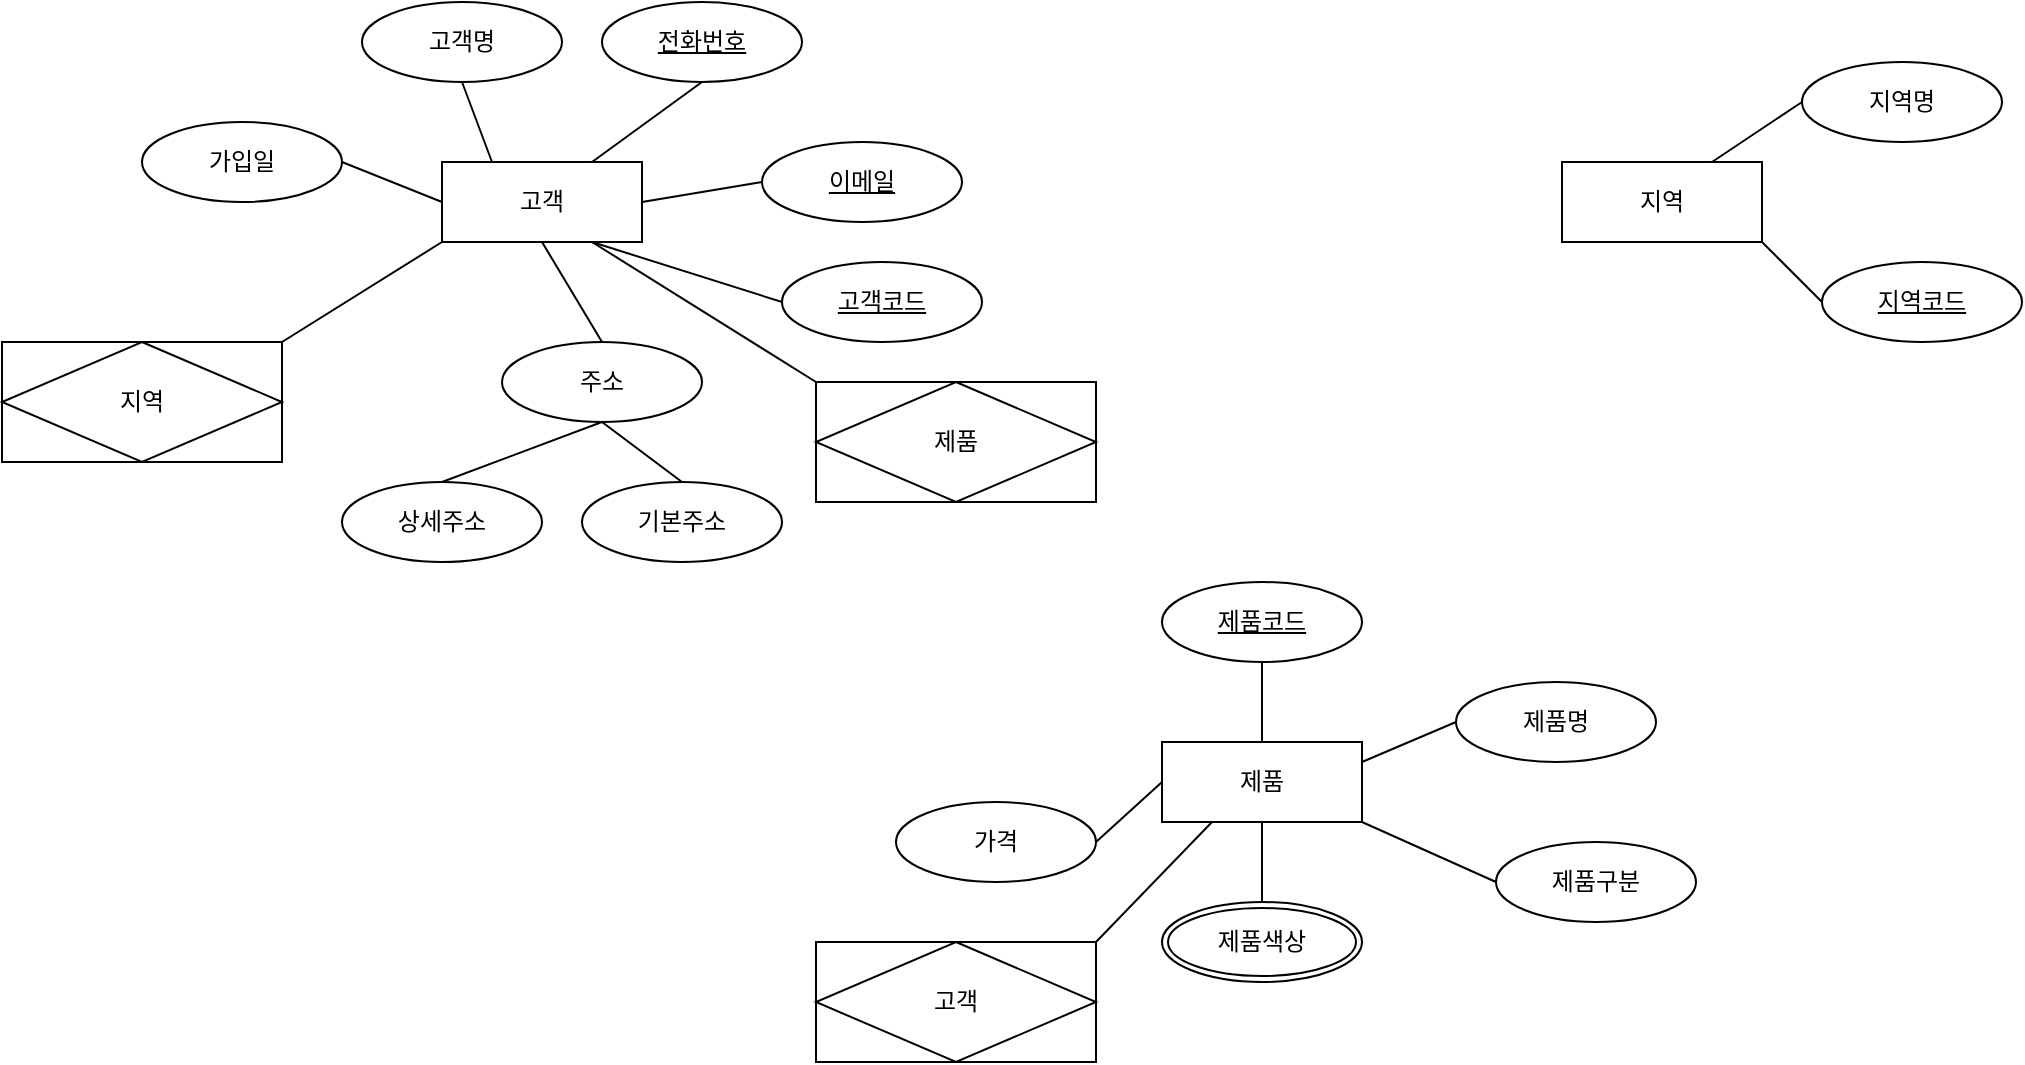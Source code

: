 <mxfile version="24.2.1" type="github">
  <diagram name="페이지-1" id="yWdQFHgo5pu_PBagp2mT">
    <mxGraphModel dx="1434" dy="746" grid="1" gridSize="10" guides="1" tooltips="1" connect="1" arrows="1" fold="1" page="1" pageScale="1" pageWidth="827" pageHeight="1169" math="0" shadow="0">
      <root>
        <mxCell id="0" />
        <mxCell id="1" parent="0" />
        <mxCell id="yfW7u3X2JtrVaQoR2vka-1" value="고객" style="whiteSpace=wrap;html=1;align=center;" vertex="1" parent="1">
          <mxGeometry x="320" y="320" width="100" height="40" as="geometry" />
        </mxCell>
        <mxCell id="yfW7u3X2JtrVaQoR2vka-2" value="고객명" style="ellipse;whiteSpace=wrap;html=1;align=center;" vertex="1" parent="1">
          <mxGeometry x="280" y="240" width="100" height="40" as="geometry" />
        </mxCell>
        <mxCell id="yfW7u3X2JtrVaQoR2vka-3" value="" style="endArrow=none;html=1;rounded=0;exitX=0.5;exitY=1;exitDx=0;exitDy=0;entryX=0.25;entryY=0;entryDx=0;entryDy=0;" edge="1" parent="1" source="yfW7u3X2JtrVaQoR2vka-2" target="yfW7u3X2JtrVaQoR2vka-1">
          <mxGeometry relative="1" as="geometry">
            <mxPoint x="330" y="380" as="sourcePoint" />
            <mxPoint x="490" y="380" as="targetPoint" />
          </mxGeometry>
        </mxCell>
        <mxCell id="yfW7u3X2JtrVaQoR2vka-5" value="전화번호" style="ellipse;whiteSpace=wrap;html=1;align=center;fontStyle=4;" vertex="1" parent="1">
          <mxGeometry x="400" y="240" width="100" height="40" as="geometry" />
        </mxCell>
        <mxCell id="yfW7u3X2JtrVaQoR2vka-6" value="" style="endArrow=none;html=1;rounded=0;exitX=0.5;exitY=1;exitDx=0;exitDy=0;entryX=0.75;entryY=0;entryDx=0;entryDy=0;" edge="1" parent="1" source="yfW7u3X2JtrVaQoR2vka-5" target="yfW7u3X2JtrVaQoR2vka-1">
          <mxGeometry relative="1" as="geometry">
            <mxPoint x="340" y="290" as="sourcePoint" />
            <mxPoint x="355" y="330" as="targetPoint" />
          </mxGeometry>
        </mxCell>
        <mxCell id="yfW7u3X2JtrVaQoR2vka-7" value="이메일" style="ellipse;whiteSpace=wrap;html=1;align=center;fontStyle=4;" vertex="1" parent="1">
          <mxGeometry x="480" y="310" width="100" height="40" as="geometry" />
        </mxCell>
        <mxCell id="yfW7u3X2JtrVaQoR2vka-8" value="" style="endArrow=none;html=1;rounded=0;entryX=0;entryY=0.5;entryDx=0;entryDy=0;exitX=1;exitY=0.5;exitDx=0;exitDy=0;" edge="1" parent="1" source="yfW7u3X2JtrVaQoR2vka-1" target="yfW7u3X2JtrVaQoR2vka-7">
          <mxGeometry relative="1" as="geometry">
            <mxPoint x="330" y="380" as="sourcePoint" />
            <mxPoint x="490" y="380" as="targetPoint" />
          </mxGeometry>
        </mxCell>
        <mxCell id="yfW7u3X2JtrVaQoR2vka-9" value="고객코드" style="ellipse;whiteSpace=wrap;html=1;align=center;fontStyle=4;" vertex="1" parent="1">
          <mxGeometry x="490" y="370" width="100" height="40" as="geometry" />
        </mxCell>
        <mxCell id="yfW7u3X2JtrVaQoR2vka-10" value="" style="endArrow=none;html=1;rounded=0;entryX=0;entryY=0.5;entryDx=0;entryDy=0;exitX=0.75;exitY=1;exitDx=0;exitDy=0;" edge="1" parent="1" target="yfW7u3X2JtrVaQoR2vka-9" source="yfW7u3X2JtrVaQoR2vka-1">
          <mxGeometry relative="1" as="geometry">
            <mxPoint x="400" y="410" as="sourcePoint" />
            <mxPoint x="470" y="450" as="targetPoint" />
          </mxGeometry>
        </mxCell>
        <mxCell id="yfW7u3X2JtrVaQoR2vka-11" value="주소" style="ellipse;whiteSpace=wrap;html=1;align=center;" vertex="1" parent="1">
          <mxGeometry x="350" y="410" width="100" height="40" as="geometry" />
        </mxCell>
        <mxCell id="yfW7u3X2JtrVaQoR2vka-12" value="" style="endArrow=none;html=1;rounded=0;exitX=0.5;exitY=1;exitDx=0;exitDy=0;entryX=0.5;entryY=0;entryDx=0;entryDy=0;" edge="1" parent="1" source="yfW7u3X2JtrVaQoR2vka-1" target="yfW7u3X2JtrVaQoR2vka-11">
          <mxGeometry relative="1" as="geometry">
            <mxPoint x="330" y="380" as="sourcePoint" />
            <mxPoint x="490" y="380" as="targetPoint" />
          </mxGeometry>
        </mxCell>
        <mxCell id="yfW7u3X2JtrVaQoR2vka-13" value="상세주소" style="ellipse;whiteSpace=wrap;html=1;align=center;" vertex="1" parent="1">
          <mxGeometry x="270" y="480" width="100" height="40" as="geometry" />
        </mxCell>
        <mxCell id="yfW7u3X2JtrVaQoR2vka-14" value="" style="endArrow=none;html=1;rounded=0;exitX=0.5;exitY=1;exitDx=0;exitDy=0;entryX=0.5;entryY=0;entryDx=0;entryDy=0;" edge="1" parent="1" source="yfW7u3X2JtrVaQoR2vka-11" target="yfW7u3X2JtrVaQoR2vka-13">
          <mxGeometry relative="1" as="geometry">
            <mxPoint x="330" y="380" as="sourcePoint" />
            <mxPoint x="490" y="380" as="targetPoint" />
          </mxGeometry>
        </mxCell>
        <mxCell id="yfW7u3X2JtrVaQoR2vka-15" value="기본주소" style="ellipse;whiteSpace=wrap;html=1;align=center;" vertex="1" parent="1">
          <mxGeometry x="390" y="480" width="100" height="40" as="geometry" />
        </mxCell>
        <mxCell id="yfW7u3X2JtrVaQoR2vka-16" value="" style="endArrow=none;html=1;rounded=0;exitX=0.5;exitY=1;exitDx=0;exitDy=0;entryX=0.5;entryY=0;entryDx=0;entryDy=0;" edge="1" parent="1" target="yfW7u3X2JtrVaQoR2vka-15" source="yfW7u3X2JtrVaQoR2vka-11">
          <mxGeometry relative="1" as="geometry">
            <mxPoint x="520" y="450" as="sourcePoint" />
            <mxPoint x="610" y="380" as="targetPoint" />
          </mxGeometry>
        </mxCell>
        <mxCell id="yfW7u3X2JtrVaQoR2vka-17" value="가입일" style="ellipse;whiteSpace=wrap;html=1;align=center;" vertex="1" parent="1">
          <mxGeometry x="170" y="300" width="100" height="40" as="geometry" />
        </mxCell>
        <mxCell id="yfW7u3X2JtrVaQoR2vka-18" value="" style="endArrow=none;html=1;rounded=0;exitX=0;exitY=0.5;exitDx=0;exitDy=0;entryX=1;entryY=0.5;entryDx=0;entryDy=0;" edge="1" parent="1" source="yfW7u3X2JtrVaQoR2vka-1" target="yfW7u3X2JtrVaQoR2vka-17">
          <mxGeometry relative="1" as="geometry">
            <mxPoint x="330" y="380" as="sourcePoint" />
            <mxPoint x="490" y="380" as="targetPoint" />
          </mxGeometry>
        </mxCell>
        <mxCell id="yfW7u3X2JtrVaQoR2vka-20" value="" style="endArrow=none;html=1;rounded=0;exitX=0;exitY=1;exitDx=0;exitDy=0;entryX=1;entryY=0;entryDx=0;entryDy=0;" edge="1" parent="1" target="yfW7u3X2JtrVaQoR2vka-40" source="yfW7u3X2JtrVaQoR2vka-1">
          <mxGeometry relative="1" as="geometry">
            <mxPoint x="310" y="420" as="sourcePoint" />
            <mxPoint x="260" y="400" as="targetPoint" />
          </mxGeometry>
        </mxCell>
        <mxCell id="yfW7u3X2JtrVaQoR2vka-21" value="지역" style="whiteSpace=wrap;html=1;align=center;" vertex="1" parent="1">
          <mxGeometry x="880" y="320" width="100" height="40" as="geometry" />
        </mxCell>
        <mxCell id="yfW7u3X2JtrVaQoR2vka-23" value="" style="endArrow=none;html=1;rounded=0;entryX=0;entryY=0.5;entryDx=0;entryDy=0;exitX=0.75;exitY=0;exitDx=0;exitDy=0;" edge="1" parent="1" target="yfW7u3X2JtrVaQoR2vka-24" source="yfW7u3X2JtrVaQoR2vka-21">
          <mxGeometry relative="1" as="geometry">
            <mxPoint x="980" y="300" as="sourcePoint" />
            <mxPoint x="1040" y="290" as="targetPoint" />
          </mxGeometry>
        </mxCell>
        <mxCell id="yfW7u3X2JtrVaQoR2vka-24" value="지역명" style="ellipse;whiteSpace=wrap;html=1;align=center;" vertex="1" parent="1">
          <mxGeometry x="1000" y="270" width="100" height="40" as="geometry" />
        </mxCell>
        <mxCell id="yfW7u3X2JtrVaQoR2vka-25" value="지역코드" style="ellipse;whiteSpace=wrap;html=1;align=center;fontStyle=4;" vertex="1" parent="1">
          <mxGeometry x="1010" y="370" width="100" height="40" as="geometry" />
        </mxCell>
        <mxCell id="yfW7u3X2JtrVaQoR2vka-26" value="" style="endArrow=none;html=1;rounded=0;entryX=0;entryY=0.5;entryDx=0;entryDy=0;exitX=1;exitY=1;exitDx=0;exitDy=0;" edge="1" parent="1" source="yfW7u3X2JtrVaQoR2vka-21" target="yfW7u3X2JtrVaQoR2vka-25">
          <mxGeometry relative="1" as="geometry">
            <mxPoint x="650" y="410" as="sourcePoint" />
            <mxPoint x="810" y="410" as="targetPoint" />
          </mxGeometry>
        </mxCell>
        <mxCell id="yfW7u3X2JtrVaQoR2vka-27" value="제품" style="whiteSpace=wrap;html=1;align=center;" vertex="1" parent="1">
          <mxGeometry x="680" y="610" width="100" height="40" as="geometry" />
        </mxCell>
        <mxCell id="yfW7u3X2JtrVaQoR2vka-28" value="제품코드" style="ellipse;whiteSpace=wrap;html=1;align=center;fontStyle=4;" vertex="1" parent="1">
          <mxGeometry x="680" y="530" width="100" height="40" as="geometry" />
        </mxCell>
        <mxCell id="yfW7u3X2JtrVaQoR2vka-29" value="" style="endArrow=none;html=1;rounded=0;entryX=0.5;entryY=1;entryDx=0;entryDy=0;exitX=0.5;exitY=0;exitDx=0;exitDy=0;" edge="1" parent="1" source="yfW7u3X2JtrVaQoR2vka-27" target="yfW7u3X2JtrVaQoR2vka-28">
          <mxGeometry relative="1" as="geometry">
            <mxPoint x="650" y="410" as="sourcePoint" />
            <mxPoint x="810" y="410" as="targetPoint" />
          </mxGeometry>
        </mxCell>
        <mxCell id="yfW7u3X2JtrVaQoR2vka-30" value="제품명" style="ellipse;whiteSpace=wrap;html=1;align=center;" vertex="1" parent="1">
          <mxGeometry x="827" y="580" width="100" height="40" as="geometry" />
        </mxCell>
        <mxCell id="yfW7u3X2JtrVaQoR2vka-31" value="" style="endArrow=none;html=1;rounded=0;entryX=0.5;entryY=1;entryDx=0;entryDy=0;exitX=0.5;exitY=0;exitDx=0;exitDy=0;" edge="1" parent="1" source="yfW7u3X2JtrVaQoR2vka-37" target="yfW7u3X2JtrVaQoR2vka-27">
          <mxGeometry relative="1" as="geometry">
            <mxPoint x="650" y="410" as="sourcePoint" />
            <mxPoint x="810" y="410" as="targetPoint" />
          </mxGeometry>
        </mxCell>
        <mxCell id="yfW7u3X2JtrVaQoR2vka-32" value="" style="endArrow=none;html=1;rounded=0;entryX=0;entryY=0.5;entryDx=0;entryDy=0;exitX=1;exitY=0.25;exitDx=0;exitDy=0;" edge="1" parent="1" source="yfW7u3X2JtrVaQoR2vka-27" target="yfW7u3X2JtrVaQoR2vka-30">
          <mxGeometry relative="1" as="geometry">
            <mxPoint x="740" y="620" as="sourcePoint" />
            <mxPoint x="740" y="580" as="targetPoint" />
          </mxGeometry>
        </mxCell>
        <mxCell id="yfW7u3X2JtrVaQoR2vka-33" value="제품구분" style="ellipse;whiteSpace=wrap;html=1;align=center;" vertex="1" parent="1">
          <mxGeometry x="847" y="660" width="100" height="40" as="geometry" />
        </mxCell>
        <mxCell id="yfW7u3X2JtrVaQoR2vka-34" value="" style="endArrow=none;html=1;rounded=0;entryX=0;entryY=0.5;entryDx=0;entryDy=0;exitX=1;exitY=1;exitDx=0;exitDy=0;" edge="1" parent="1" target="yfW7u3X2JtrVaQoR2vka-33" source="yfW7u3X2JtrVaQoR2vka-27">
          <mxGeometry relative="1" as="geometry">
            <mxPoint x="800" y="700" as="sourcePoint" />
            <mxPoint x="760" y="660" as="targetPoint" />
          </mxGeometry>
        </mxCell>
        <mxCell id="yfW7u3X2JtrVaQoR2vka-37" value="제품색상" style="ellipse;shape=doubleEllipse;margin=3;whiteSpace=wrap;html=1;align=center;" vertex="1" parent="1">
          <mxGeometry x="680" y="690" width="100" height="40" as="geometry" />
        </mxCell>
        <mxCell id="yfW7u3X2JtrVaQoR2vka-38" value="가격" style="ellipse;whiteSpace=wrap;html=1;align=center;" vertex="1" parent="1">
          <mxGeometry x="547" y="640" width="100" height="40" as="geometry" />
        </mxCell>
        <mxCell id="yfW7u3X2JtrVaQoR2vka-39" value="" style="endArrow=none;html=1;rounded=0;entryX=1;entryY=0.5;entryDx=0;entryDy=0;exitX=0;exitY=0.5;exitDx=0;exitDy=0;" edge="1" parent="1" target="yfW7u3X2JtrVaQoR2vka-38" source="yfW7u3X2JtrVaQoR2vka-27">
          <mxGeometry relative="1" as="geometry">
            <mxPoint x="500" y="680" as="sourcePoint" />
            <mxPoint x="460" y="640" as="targetPoint" />
          </mxGeometry>
        </mxCell>
        <mxCell id="yfW7u3X2JtrVaQoR2vka-40" value="지역" style="shape=associativeEntity;whiteSpace=wrap;html=1;align=center;" vertex="1" parent="1">
          <mxGeometry x="100" y="410" width="140" height="60" as="geometry" />
        </mxCell>
        <mxCell id="yfW7u3X2JtrVaQoR2vka-41" value="제품" style="shape=associativeEntity;whiteSpace=wrap;html=1;align=center;" vertex="1" parent="1">
          <mxGeometry x="507" y="430" width="140" height="60" as="geometry" />
        </mxCell>
        <mxCell id="yfW7u3X2JtrVaQoR2vka-42" value="" style="endArrow=none;html=1;rounded=0;exitX=0.75;exitY=1;exitDx=0;exitDy=0;entryX=0;entryY=0;entryDx=0;entryDy=0;" edge="1" parent="1" source="yfW7u3X2JtrVaQoR2vka-1" target="yfW7u3X2JtrVaQoR2vka-41">
          <mxGeometry relative="1" as="geometry">
            <mxPoint x="650" y="420" as="sourcePoint" />
            <mxPoint x="810" y="420" as="targetPoint" />
          </mxGeometry>
        </mxCell>
        <mxCell id="yfW7u3X2JtrVaQoR2vka-43" value="고객" style="shape=associativeEntity;whiteSpace=wrap;html=1;align=center;" vertex="1" parent="1">
          <mxGeometry x="507" y="710" width="140" height="60" as="geometry" />
        </mxCell>
        <mxCell id="yfW7u3X2JtrVaQoR2vka-44" value="" style="endArrow=none;html=1;rounded=0;entryX=0.25;entryY=1;entryDx=0;entryDy=0;exitX=1;exitY=0;exitDx=0;exitDy=0;" edge="1" parent="1" source="yfW7u3X2JtrVaQoR2vka-43" target="yfW7u3X2JtrVaQoR2vka-27">
          <mxGeometry relative="1" as="geometry">
            <mxPoint x="650" y="420" as="sourcePoint" />
            <mxPoint x="810" y="420" as="targetPoint" />
          </mxGeometry>
        </mxCell>
      </root>
    </mxGraphModel>
  </diagram>
</mxfile>
